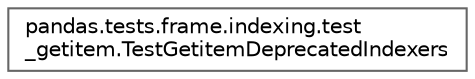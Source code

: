 digraph "Graphical Class Hierarchy"
{
 // LATEX_PDF_SIZE
  bgcolor="transparent";
  edge [fontname=Helvetica,fontsize=10,labelfontname=Helvetica,labelfontsize=10];
  node [fontname=Helvetica,fontsize=10,shape=box,height=0.2,width=0.4];
  rankdir="LR";
  Node0 [id="Node000000",label="pandas.tests.frame.indexing.test\l_getitem.TestGetitemDeprecatedIndexers",height=0.2,width=0.4,color="grey40", fillcolor="white", style="filled",URL="$dd/df4/classpandas_1_1tests_1_1frame_1_1indexing_1_1test__getitem_1_1TestGetitemDeprecatedIndexers.html",tooltip=" "];
}

